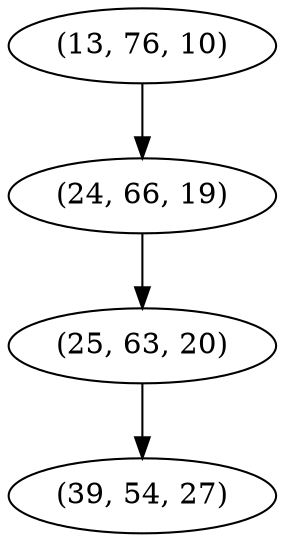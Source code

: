 digraph tree {
    "(13, 76, 10)";
    "(24, 66, 19)";
    "(25, 63, 20)";
    "(39, 54, 27)";
    "(13, 76, 10)" -> "(24, 66, 19)";
    "(24, 66, 19)" -> "(25, 63, 20)";
    "(25, 63, 20)" -> "(39, 54, 27)";
}
